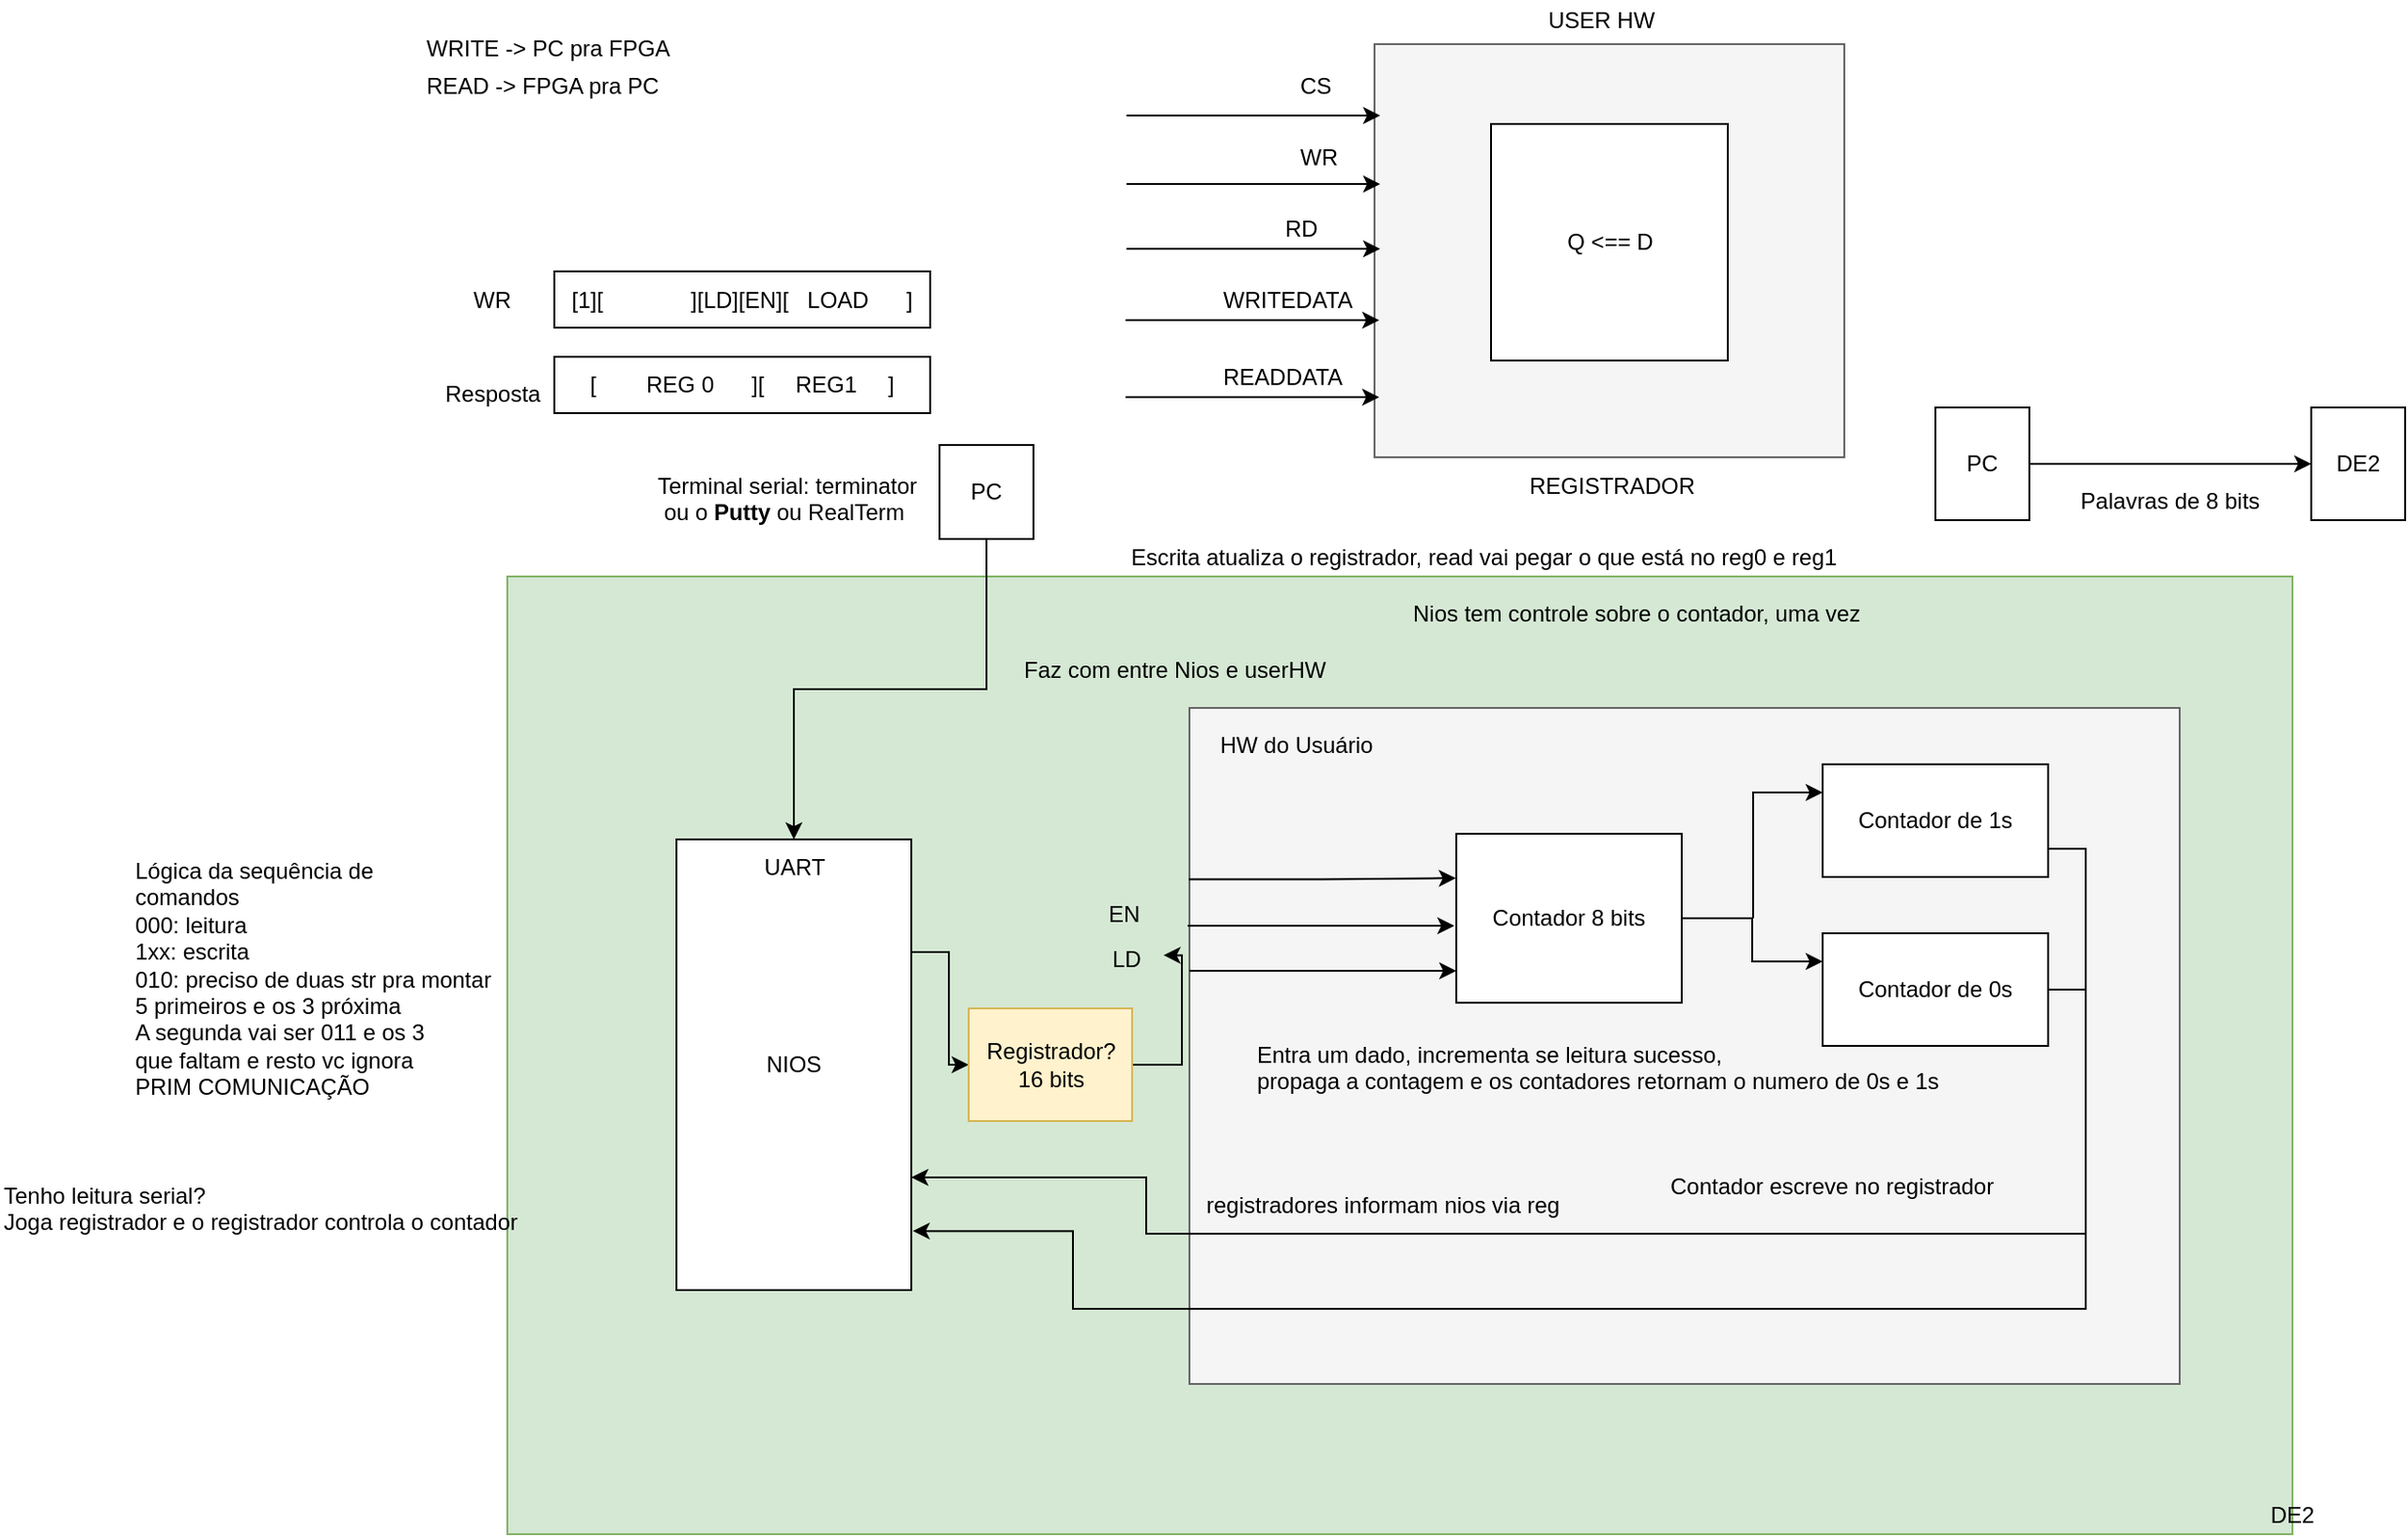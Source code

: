 <mxfile version="10.7.7" type="github"><diagram id="NEYKmVx9eQsKSplBUcGS" name="Page-1"><mxGraphModel dx="1667" dy="435" grid="1" gridSize="10" guides="1" tooltips="1" connect="1" arrows="1" fold="1" page="1" pageScale="1" pageWidth="827" pageHeight="1169" math="0" shadow="0"><root><mxCell id="0"/><mxCell id="1" parent="0"/><mxCell id="PiZA0q6QJpOqfPUDDHg7-17" value="" style="rounded=0;whiteSpace=wrap;html=1;fillColor=#D5E8D4;strokeColor=#82b366;" vertex="1" parent="1"><mxGeometry x="50" y="390" width="950" height="510" as="geometry"/></mxCell><mxCell id="PiZA0q6QJpOqfPUDDHg7-12" value="" style="rounded=0;whiteSpace=wrap;html=1;fillColor=#f5f5f5;strokeColor=#666666;fontColor=#333333;" vertex="1" parent="1"><mxGeometry x="413" y="460" width="527" height="360" as="geometry"/></mxCell><mxCell id="PiZA0q6QJpOqfPUDDHg7-28" style="edgeStyle=orthogonalEdgeStyle;rounded=0;orthogonalLoop=1;jettySize=auto;html=1;exitX=0;exitY=0.25;exitDx=0;exitDy=0;entryX=0;entryY=0.25;entryDx=0;entryDy=0;" edge="1" parent="1"><mxGeometry relative="1" as="geometry"><mxPoint x="412.69" y="551.31" as="sourcePoint"/><mxPoint x="554.759" y="550.621" as="targetPoint"/><Array as="points"><mxPoint x="484" y="550"/></Array></mxGeometry></mxCell><mxCell id="PiZA0q6QJpOqfPUDDHg7-3" style="edgeStyle=orthogonalEdgeStyle;rounded=0;orthogonalLoop=1;jettySize=auto;html=1;exitX=1;exitY=0.5;exitDx=0;exitDy=0;" edge="1" parent="1" source="PiZA0q6QJpOqfPUDDHg7-1" target="PiZA0q6QJpOqfPUDDHg7-2"><mxGeometry relative="1" as="geometry"/></mxCell><mxCell id="PiZA0q6QJpOqfPUDDHg7-1" value="PC" style="rounded=0;whiteSpace=wrap;html=1;" vertex="1" parent="1"><mxGeometry x="810" y="300" width="50" height="60" as="geometry"/></mxCell><mxCell id="PiZA0q6QJpOqfPUDDHg7-2" value="DE2" style="rounded=0;whiteSpace=wrap;html=1;" vertex="1" parent="1"><mxGeometry x="1010" y="300" width="50" height="60" as="geometry"/></mxCell><mxCell id="PiZA0q6QJpOqfPUDDHg7-4" value="Palavras de 8 bits" style="text;html=1;strokeColor=none;fillColor=none;align=center;verticalAlign=middle;whiteSpace=wrap;rounded=0;" vertex="1" parent="1"><mxGeometry x="880" y="340" width="110" height="20" as="geometry"/></mxCell><mxCell id="PiZA0q6QJpOqfPUDDHg7-5" value="[1][&amp;nbsp; &amp;nbsp; &amp;nbsp; &amp;nbsp; &amp;nbsp; &amp;nbsp; &amp;nbsp; ][LD][EN][&amp;nbsp; &amp;nbsp;LOAD&amp;nbsp; &amp;nbsp; &amp;nbsp; ]" style="rounded=0;whiteSpace=wrap;html=1;" vertex="1" parent="1"><mxGeometry x="75" y="227.5" width="200" height="30" as="geometry"/></mxCell><mxCell id="PiZA0q6QJpOqfPUDDHg7-6" value="WR" style="text;html=1;resizable=0;points=[];autosize=1;align=left;verticalAlign=top;spacingTop=-4;" vertex="1" parent="1"><mxGeometry x="30" y="232.5" width="40" height="20" as="geometry"/></mxCell><mxCell id="PiZA0q6QJpOqfPUDDHg7-9" value="[&amp;nbsp; &amp;nbsp; &amp;nbsp; &amp;nbsp; REG 0&amp;nbsp; &amp;nbsp; &amp;nbsp; ][&amp;nbsp; &amp;nbsp; &amp;nbsp;REG1&amp;nbsp; &amp;nbsp; &amp;nbsp;]" style="rounded=0;whiteSpace=wrap;html=1;" vertex="1" parent="1"><mxGeometry x="75" y="273" width="200" height="30" as="geometry"/></mxCell><mxCell id="PiZA0q6QJpOqfPUDDHg7-60" style="edgeStyle=orthogonalEdgeStyle;rounded=0;orthogonalLoop=1;jettySize=auto;html=1;exitX=1;exitY=0.25;exitDx=0;exitDy=0;entryX=0;entryY=0.5;entryDx=0;entryDy=0;" edge="1" parent="1" source="PiZA0q6QJpOqfPUDDHg7-11" target="PiZA0q6QJpOqfPUDDHg7-59"><mxGeometry relative="1" as="geometry"/></mxCell><mxCell id="PiZA0q6QJpOqfPUDDHg7-11" value="NIOS" style="rounded=0;whiteSpace=wrap;html=1;" vertex="1" parent="1"><mxGeometry x="140" y="530" width="125" height="240" as="geometry"/></mxCell><mxCell id="PiZA0q6QJpOqfPUDDHg7-13" value="Resposta" style="text;html=1;resizable=0;points=[];autosize=1;align=left;verticalAlign=top;spacingTop=-4;" vertex="1" parent="1"><mxGeometry x="15" y="283" width="70" height="20" as="geometry"/></mxCell><mxCell id="PiZA0q6QJpOqfPUDDHg7-14" value="HW do Usuário" style="text;html=1;strokeColor=none;fillColor=none;align=center;verticalAlign=middle;whiteSpace=wrap;rounded=0;" vertex="1" parent="1"><mxGeometry x="420" y="470" width="100" height="20" as="geometry"/></mxCell><mxCell id="PiZA0q6QJpOqfPUDDHg7-34" style="edgeStyle=orthogonalEdgeStyle;rounded=0;orthogonalLoop=1;jettySize=auto;html=1;entryX=0;entryY=0.25;entryDx=0;entryDy=0;" edge="1" parent="1" target="PiZA0q6QJpOqfPUDDHg7-23"><mxGeometry relative="1" as="geometry"><mxPoint x="713" y="572" as="sourcePoint"/><Array as="points"><mxPoint x="713" y="505"/></Array></mxGeometry></mxCell><mxCell id="PiZA0q6QJpOqfPUDDHg7-35" style="edgeStyle=orthogonalEdgeStyle;rounded=0;orthogonalLoop=1;jettySize=auto;html=1;exitX=1;exitY=0.5;exitDx=0;exitDy=0;entryX=0;entryY=0.25;entryDx=0;entryDy=0;" edge="1" parent="1" source="PiZA0q6QJpOqfPUDDHg7-16" target="PiZA0q6QJpOqfPUDDHg7-24"><mxGeometry relative="1" as="geometry"/></mxCell><mxCell id="PiZA0q6QJpOqfPUDDHg7-16" value="Contador 8 bits" style="rounded=0;whiteSpace=wrap;html=1;" vertex="1" parent="1"><mxGeometry x="555" y="527" width="120" height="90" as="geometry"/></mxCell><mxCell id="PiZA0q6QJpOqfPUDDHg7-18" value="DE2" style="text;html=1;strokeColor=none;fillColor=none;align=center;verticalAlign=middle;whiteSpace=wrap;rounded=0;" vertex="1" parent="1"><mxGeometry x="950" y="880" width="100" height="20" as="geometry"/></mxCell><mxCell id="PiZA0q6QJpOqfPUDDHg7-19" value="UART" style="text;html=1;strokeColor=none;fillColor=none;align=center;verticalAlign=middle;whiteSpace=wrap;rounded=0;" vertex="1" parent="1"><mxGeometry x="183" y="535" width="40" height="20" as="geometry"/></mxCell><mxCell id="PiZA0q6QJpOqfPUDDHg7-63" style="edgeStyle=orthogonalEdgeStyle;rounded=0;orthogonalLoop=1;jettySize=auto;html=1;exitX=0.5;exitY=1;exitDx=0;exitDy=0;entryX=0.5;entryY=0;entryDx=0;entryDy=0;" edge="1" parent="1" source="PiZA0q6QJpOqfPUDDHg7-22" target="PiZA0q6QJpOqfPUDDHg7-11"><mxGeometry relative="1" as="geometry"/></mxCell><mxCell id="PiZA0q6QJpOqfPUDDHg7-22" value="PC" style="rounded=0;whiteSpace=wrap;html=1;" vertex="1" parent="1"><mxGeometry x="280" y="320" width="50" height="50" as="geometry"/></mxCell><mxCell id="PiZA0q6QJpOqfPUDDHg7-82" style="edgeStyle=orthogonalEdgeStyle;rounded=0;orthogonalLoop=1;jettySize=auto;html=1;exitX=1;exitY=0.75;exitDx=0;exitDy=0;entryX=1.006;entryY=0.869;entryDx=0;entryDy=0;entryPerimeter=0;" edge="1" parent="1" source="PiZA0q6QJpOqfPUDDHg7-23" target="PiZA0q6QJpOqfPUDDHg7-11"><mxGeometry relative="1" as="geometry"><Array as="points"><mxPoint x="890" y="535"/><mxPoint x="890" y="780"/><mxPoint x="351" y="780"/><mxPoint x="351" y="739"/></Array></mxGeometry></mxCell><mxCell id="PiZA0q6QJpOqfPUDDHg7-23" value="Contador de 1s" style="rounded=0;whiteSpace=wrap;html=1;" vertex="1" parent="1"><mxGeometry x="750" y="490" width="120" height="60" as="geometry"/></mxCell><mxCell id="PiZA0q6QJpOqfPUDDHg7-81" style="edgeStyle=orthogonalEdgeStyle;rounded=0;orthogonalLoop=1;jettySize=auto;html=1;exitX=1;exitY=0.5;exitDx=0;exitDy=0;entryX=1;entryY=0.75;entryDx=0;entryDy=0;" edge="1" parent="1" source="PiZA0q6QJpOqfPUDDHg7-24" target="PiZA0q6QJpOqfPUDDHg7-11"><mxGeometry relative="1" as="geometry"><Array as="points"><mxPoint x="890" y="610"/><mxPoint x="890" y="740"/><mxPoint x="390" y="740"/><mxPoint x="390" y="710"/></Array></mxGeometry></mxCell><mxCell id="PiZA0q6QJpOqfPUDDHg7-24" value="Contador de 0s" style="rounded=0;whiteSpace=wrap;html=1;" vertex="1" parent="1"><mxGeometry x="750" y="580" width="120" height="60" as="geometry"/></mxCell><mxCell id="PiZA0q6QJpOqfPUDDHg7-30" style="edgeStyle=orthogonalEdgeStyle;rounded=0;orthogonalLoop=1;jettySize=auto;html=1;exitX=0;exitY=0.25;exitDx=0;exitDy=0;entryX=0;entryY=0.25;entryDx=0;entryDy=0;" edge="1" parent="1"><mxGeometry relative="1" as="geometry"><mxPoint x="412" y="576" as="sourcePoint"/><mxPoint x="554" y="576" as="targetPoint"/></mxGeometry></mxCell><mxCell id="PiZA0q6QJpOqfPUDDHg7-31" style="edgeStyle=orthogonalEdgeStyle;rounded=0;orthogonalLoop=1;jettySize=auto;html=1;exitX=0;exitY=0.25;exitDx=0;exitDy=0;entryX=0;entryY=0.25;entryDx=0;entryDy=0;" edge="1" parent="1"><mxGeometry relative="1" as="geometry"><mxPoint x="413" y="600" as="sourcePoint"/><mxPoint x="555" y="600" as="targetPoint"/></mxGeometry></mxCell><mxCell id="PiZA0q6QJpOqfPUDDHg7-32" value="LD" style="text;html=1;resizable=0;points=[];autosize=1;align=left;verticalAlign=top;spacingTop=-4;" vertex="1" parent="1"><mxGeometry x="370" y="584" width="30" height="20" as="geometry"/></mxCell><mxCell id="PiZA0q6QJpOqfPUDDHg7-33" value="EN" style="text;html=1;resizable=0;points=[];autosize=1;align=left;verticalAlign=top;spacingTop=-4;" vertex="1" parent="1"><mxGeometry x="367.5" y="560" width="30" height="20" as="geometry"/></mxCell><mxCell id="PiZA0q6QJpOqfPUDDHg7-42" value="&lt;span&gt;Entra um dado, incrementa se leitura sucesso, &lt;br&gt;propaga a contagem&amp;nbsp;&lt;/span&gt;&lt;span&gt;e os contadores retornam o numero de 0s e 1s&lt;/span&gt;&lt;br&gt;" style="text;html=1;resizable=0;points=[];autosize=1;align=left;verticalAlign=top;spacingTop=-4;" vertex="1" parent="1"><mxGeometry x="446.5" y="635" width="380" height="30" as="geometry"/></mxCell><mxCell id="PiZA0q6QJpOqfPUDDHg7-43" value="" style="rounded=0;whiteSpace=wrap;html=1;fillColor=#f5f5f5;strokeColor=#666666;fontColor=#333333;" vertex="1" parent="1"><mxGeometry x="511.5" y="106.5" width="250" height="220" as="geometry"/></mxCell><mxCell id="PiZA0q6QJpOqfPUDDHg7-44" value="" style="endArrow=classic;html=1;entryX=0;entryY=0.25;entryDx=0;entryDy=0;" edge="1" parent="1"><mxGeometry width="50" height="50" relative="1" as="geometry"><mxPoint x="379.5" y="144.5" as="sourcePoint"/><mxPoint x="514.5" y="144.5" as="targetPoint"/></mxGeometry></mxCell><mxCell id="PiZA0q6QJpOqfPUDDHg7-45" value="" style="endArrow=classic;html=1;entryX=0;entryY=0.5;entryDx=0;entryDy=0;" edge="1" parent="1"><mxGeometry width="50" height="50" relative="1" as="geometry"><mxPoint x="379.5" y="181" as="sourcePoint"/><mxPoint x="514.5" y="181" as="targetPoint"/></mxGeometry></mxCell><mxCell id="PiZA0q6QJpOqfPUDDHg7-47" value="" style="endArrow=classic;html=1;entryX=0;entryY=0.5;entryDx=0;entryDy=0;" edge="1" parent="1"><mxGeometry width="50" height="50" relative="1" as="geometry"><mxPoint x="379.5" y="215.5" as="sourcePoint"/><mxPoint x="514.5" y="215.5" as="targetPoint"/></mxGeometry></mxCell><mxCell id="PiZA0q6QJpOqfPUDDHg7-48" value="Q &amp;lt;== D" style="whiteSpace=wrap;html=1;aspect=fixed;" vertex="1" parent="1"><mxGeometry x="573.5" y="149" width="126" height="126" as="geometry"/></mxCell><mxCell id="PiZA0q6QJpOqfPUDDHg7-50" value="CS" style="text;html=1;resizable=0;points=[];autosize=1;align=left;verticalAlign=top;spacingTop=-4;" vertex="1" parent="1"><mxGeometry x="469.5" y="118.5" width="30" height="20" as="geometry"/></mxCell><mxCell id="PiZA0q6QJpOqfPUDDHg7-51" value="WR" style="text;html=1;resizable=0;points=[];autosize=1;align=left;verticalAlign=top;spacingTop=-4;" vertex="1" parent="1"><mxGeometry x="469.5" y="156.5" width="40" height="20" as="geometry"/></mxCell><mxCell id="PiZA0q6QJpOqfPUDDHg7-52" value="RD" style="text;html=1;resizable=0;points=[];autosize=1;align=left;verticalAlign=top;spacingTop=-4;" vertex="1" parent="1"><mxGeometry x="461.5" y="194.5" width="30" height="20" as="geometry"/></mxCell><mxCell id="PiZA0q6QJpOqfPUDDHg7-53" value="" style="endArrow=classic;html=1;entryX=0;entryY=0.5;entryDx=0;entryDy=0;" edge="1" parent="1"><mxGeometry width="50" height="50" relative="1" as="geometry"><mxPoint x="379" y="253.5" as="sourcePoint"/><mxPoint x="514" y="253.5" as="targetPoint"/></mxGeometry></mxCell><mxCell id="PiZA0q6QJpOqfPUDDHg7-54" value="WRITEDATA" style="text;html=1;resizable=0;points=[];autosize=1;align=left;verticalAlign=top;spacingTop=-4;" vertex="1" parent="1"><mxGeometry x="429" y="232.5" width="80" height="20" as="geometry"/></mxCell><mxCell id="PiZA0q6QJpOqfPUDDHg7-55" value="" style="endArrow=classic;html=1;entryX=0;entryY=0.5;entryDx=0;entryDy=0;" edge="1" parent="1"><mxGeometry width="50" height="50" relative="1" as="geometry"><mxPoint x="379" y="294.5" as="sourcePoint"/><mxPoint x="514" y="294.5" as="targetPoint"/></mxGeometry></mxCell><mxCell id="PiZA0q6QJpOqfPUDDHg7-56" value="READDATA" style="text;html=1;resizable=0;points=[];autosize=1;align=left;verticalAlign=top;spacingTop=-4;" vertex="1" parent="1"><mxGeometry x="429" y="273.5" width="80" height="20" as="geometry"/></mxCell><mxCell id="PiZA0q6QJpOqfPUDDHg7-57" value="USER HW&amp;nbsp;" style="text;html=1;resizable=0;points=[];autosize=1;align=left;verticalAlign=top;spacingTop=-4;" vertex="1" parent="1"><mxGeometry x="601.5" y="83.5" width="80" height="20" as="geometry"/></mxCell><mxCell id="PiZA0q6QJpOqfPUDDHg7-83" style="edgeStyle=orthogonalEdgeStyle;rounded=0;orthogonalLoop=1;jettySize=auto;html=1;exitX=1;exitY=0.5;exitDx=0;exitDy=0;entryX=0.975;entryY=0.384;entryDx=0;entryDy=0;entryPerimeter=0;" edge="1" parent="1" source="PiZA0q6QJpOqfPUDDHg7-59" target="PiZA0q6QJpOqfPUDDHg7-32"><mxGeometry relative="1" as="geometry"><Array as="points"><mxPoint x="409" y="650"/></Array></mxGeometry></mxCell><mxCell id="PiZA0q6QJpOqfPUDDHg7-59" value="Registrador? 16 bits&lt;br&gt;" style="rounded=0;whiteSpace=wrap;html=1;fillColor=#fff2cc;strokeColor=#d6b656;" vertex="1" parent="1"><mxGeometry x="295.5" y="620" width="87" height="60" as="geometry"/></mxCell><mxCell id="PiZA0q6QJpOqfPUDDHg7-68" value="WRITE -&amp;gt; PC pra FPGA&lt;br&gt;&lt;br&gt;" style="text;html=1;resizable=0;points=[];autosize=1;align=left;verticalAlign=top;spacingTop=-4;" vertex="1" parent="1"><mxGeometry x="5" y="98.5" width="150" height="30" as="geometry"/></mxCell><mxCell id="PiZA0q6QJpOqfPUDDHg7-69" value="READ -&amp;gt; FPGA pra PC&lt;br&gt;&lt;br&gt;" style="text;html=1;resizable=0;points=[];autosize=1;align=left;verticalAlign=top;spacingTop=-4;" vertex="1" parent="1"><mxGeometry x="5" y="119" width="140" height="30" as="geometry"/></mxCell><mxCell id="PiZA0q6QJpOqfPUDDHg7-71" value="Lógica da sequência de &lt;br&gt;comandos&amp;nbsp;&lt;br&gt;000: leitura&lt;br&gt;1xx: escrita&lt;br&gt;010: preciso de duas str pra montar&lt;br&gt;5 primeiros e os 3 próxima&lt;br&gt;A segunda vai ser 011 e os 3 &lt;br&gt;que faltam e resto vc ignora&lt;br&gt;PRIM COMUNICAÇÃO&lt;br&gt;&lt;br&gt;&lt;br&gt;" style="text;html=1;resizable=0;points=[];autosize=1;align=left;verticalAlign=top;spacingTop=-4;" vertex="1" parent="1"><mxGeometry x="-150" y="537" width="200" height="160" as="geometry"/></mxCell><mxCell id="PiZA0q6QJpOqfPUDDHg7-72" value="Terminal serial: terminator&lt;br&gt;&amp;nbsp;ou o &lt;b&gt;Putty&lt;/b&gt; ou RealTerm" style="text;html=1;resizable=0;points=[];autosize=1;align=left;verticalAlign=top;spacingTop=-4;" vertex="1" parent="1"><mxGeometry x="128" y="331.5" width="150" height="30" as="geometry"/></mxCell><mxCell id="PiZA0q6QJpOqfPUDDHg7-73" value="REGISTRADOR" style="text;html=1;resizable=0;points=[];autosize=1;align=left;verticalAlign=top;spacingTop=-4;" vertex="1" parent="1"><mxGeometry x="591.5" y="331.5" width="100" height="20" as="geometry"/></mxCell><mxCell id="PiZA0q6QJpOqfPUDDHg7-74" value="Faz com entre Nios e userHW" style="text;html=1;resizable=0;points=[];autosize=1;align=left;verticalAlign=top;spacingTop=-4;" vertex="1" parent="1"><mxGeometry x="323" y="430" width="180" height="20" as="geometry"/></mxCell><mxCell id="PiZA0q6QJpOqfPUDDHg7-75" value="Nios tem controle sobre o contador, uma vez" style="text;html=1;resizable=0;points=[];autosize=1;align=left;verticalAlign=top;spacingTop=-4;" vertex="1" parent="1"><mxGeometry x="530" y="400" width="250" height="20" as="geometry"/></mxCell><mxCell id="PiZA0q6QJpOqfPUDDHg7-79" value="Contador escreve no registrador" style="text;html=1;resizable=0;points=[];autosize=1;align=left;verticalAlign=top;spacingTop=-4;" vertex="1" parent="1"><mxGeometry x="666.5" y="705" width="190" height="20" as="geometry"/></mxCell><mxCell id="PiZA0q6QJpOqfPUDDHg7-80" value="Tenho leitura serial?&amp;nbsp;&lt;br&gt;Joga registrador e o registrador controla o contador&lt;br&gt;" style="text;html=1;resizable=0;points=[];autosize=1;align=left;verticalAlign=top;spacingTop=-4;" vertex="1" parent="1"><mxGeometry x="-220" y="710" width="290" height="30" as="geometry"/></mxCell><mxCell id="PiZA0q6QJpOqfPUDDHg7-84" value="registradores informam nios via reg" style="text;html=1;resizable=0;points=[];autosize=1;align=left;verticalAlign=top;spacingTop=-4;" vertex="1" parent="1"><mxGeometry x="420" y="715" width="200" height="20" as="geometry"/></mxCell><mxCell id="PiZA0q6QJpOqfPUDDHg7-85" value="Escrita atualiza o registrador, read vai pegar o que está no reg0 e reg1" style="text;html=1;resizable=0;points=[];autosize=1;align=left;verticalAlign=top;spacingTop=-4;" vertex="1" parent="1"><mxGeometry x="380" y="370" width="390" height="20" as="geometry"/></mxCell></root></mxGraphModel></diagram><diagram id="1NXVSW7OHEDai8A8fsTA" name="Page-2"><mxGraphModel dx="1394" dy="1916" grid="1" gridSize="10" guides="1" tooltips="1" connect="1" arrows="1" fold="1" page="1" pageScale="1" pageWidth="827" pageHeight="1169" math="0" shadow="0"><root><mxCell id="Fwkt-n07d6QYUeCH-KNv-0"/><mxCell id="Fwkt-n07d6QYUeCH-KNv-1" parent="Fwkt-n07d6QYUeCH-KNv-0"/><mxCell id="Fwkt-n07d6QYUeCH-KNv-10" style="edgeStyle=orthogonalEdgeStyle;rounded=0;orthogonalLoop=1;jettySize=auto;html=1;exitX=0.75;exitY=0;exitDx=0;exitDy=0;entryX=1;entryY=0.5;entryDx=0;entryDy=0;" edge="1" parent="Fwkt-n07d6QYUeCH-KNv-1" source="Fwkt-n07d6QYUeCH-KNv-2" target="Fwkt-n07d6QYUeCH-KNv-8"><mxGeometry relative="1" as="geometry"/></mxCell><mxCell id="Fwkt-n07d6QYUeCH-KNv-2" value="Robô" style="whiteSpace=wrap;html=1;aspect=fixed;fillColor=#D5E8D4;" vertex="1" parent="Fwkt-n07d6QYUeCH-KNv-1"><mxGeometry x="420" y="225" width="180" height="180" as="geometry"/></mxCell><mxCell id="Fwkt-n07d6QYUeCH-KNv-9" style="edgeStyle=orthogonalEdgeStyle;rounded=0;orthogonalLoop=1;jettySize=auto;html=1;exitX=0.25;exitY=0;exitDx=0;exitDy=0;entryX=0;entryY=0.5;entryDx=0;entryDy=0;" edge="1" parent="Fwkt-n07d6QYUeCH-KNv-1" source="Fwkt-n07d6QYUeCH-KNv-3" target="Fwkt-n07d6QYUeCH-KNv-8"><mxGeometry relative="1" as="geometry"/></mxCell><mxCell id="Fwkt-n07d6QYUeCH-KNv-3" value="Unitty faz coisas&amp;nbsp;" style="whiteSpace=wrap;html=1;aspect=fixed;fillColor=#D5E8D4;" vertex="1" parent="Fwkt-n07d6QYUeCH-KNv-1"><mxGeometry x="130" y="240" width="160" height="160" as="geometry"/></mxCell><mxCell id="Fwkt-n07d6QYUeCH-KNv-6" value="Socket: 16.198.255.0: 345 --&amp;gt; 650000" style="text;html=1;resizable=0;points=[];autosize=1;align=left;verticalAlign=top;spacingTop=-4;" vertex="1" parent="Fwkt-n07d6QYUeCH-KNv-1"><mxGeometry x="260" y="170" width="220" height="20" as="geometry"/></mxCell><mxCell id="Fwkt-n07d6QYUeCH-KNv-8" value="Endereço do IP do robô:&lt;br&gt;192.168.1.5:3000&lt;br&gt;Robô Unity:&lt;br&gt;192.168.1.6:3000&lt;br&gt;" style="whiteSpace=wrap;html=1;aspect=fixed;fillColor=#D5E8D4;" vertex="1" parent="Fwkt-n07d6QYUeCH-KNv-1"><mxGeometry x="285" y="-10" width="170" height="170" as="geometry"/></mxCell><mxCell id="Fwkt-n07d6QYUeCH-KNv-11" value="Robô tem que avisar que está vivo&lt;br&gt;protocolo de comunicação: dá um ack&amp;nbsp;&lt;br&gt;a unity pode enviar comandos pro robô&lt;br&gt;toda vez que a unity envia o robô &lt;br&gt;responde o mesmo comando&lt;br&gt;" style="text;html=1;resizable=0;points=[];autosize=1;align=left;verticalAlign=top;spacingTop=-4;" vertex="1" parent="Fwkt-n07d6QYUeCH-KNv-1"><mxGeometry x="420" y="415" width="220" height="70" as="geometry"/></mxCell><mxCell id="Fwkt-n07d6QYUeCH-KNv-13" value="Se não vier resposta, avisa o usuário" style="text;html=1;resizable=0;points=[];autosize=1;align=left;verticalAlign=top;spacingTop=-4;" vertex="1" parent="Fwkt-n07d6QYUeCH-KNv-1"><mxGeometry x="420" y="493" width="210" height="20" as="geometry"/></mxCell><mxCell id="Fwkt-n07d6QYUeCH-KNv-14" value="Se vier errado, reseta o robô e avisa usuário" style="text;html=1;resizable=0;points=[];autosize=1;align=left;verticalAlign=top;spacingTop=-4;" vertex="1" parent="Fwkt-n07d6QYUeCH-KNv-1"><mxGeometry x="420" y="513" width="250" height="20" as="geometry"/></mxCell><mxCell id="Fwkt-n07d6QYUeCH-KNv-15" value="foward, left, right, reset...." style="text;html=1;resizable=0;points=[];autosize=1;align=left;verticalAlign=top;spacingTop=-4;" vertex="1" parent="Fwkt-n07d6QYUeCH-KNv-1"><mxGeometry x="420" y="533" width="150" height="20" as="geometry"/></mxCell></root></mxGraphModel></diagram></mxfile>